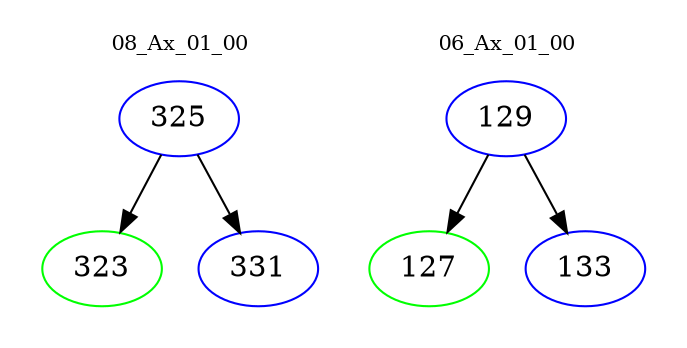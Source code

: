digraph{
subgraph cluster_0 {
color = white
label = "08_Ax_01_00";
fontsize=10;
T0_325 [label="325", color="blue"]
T0_325 -> T0_323 [color="black"]
T0_323 [label="323", color="green"]
T0_325 -> T0_331 [color="black"]
T0_331 [label="331", color="blue"]
}
subgraph cluster_1 {
color = white
label = "06_Ax_01_00";
fontsize=10;
T1_129 [label="129", color="blue"]
T1_129 -> T1_127 [color="black"]
T1_127 [label="127", color="green"]
T1_129 -> T1_133 [color="black"]
T1_133 [label="133", color="blue"]
}
}

